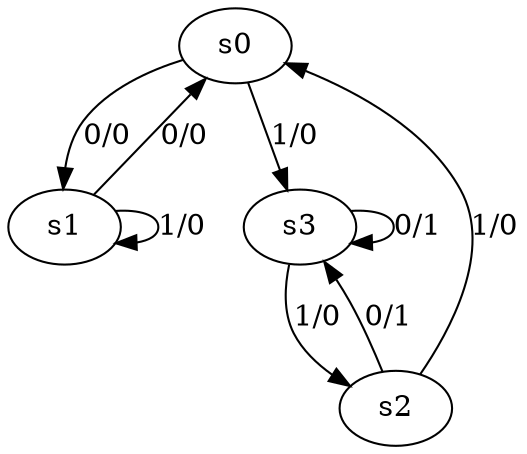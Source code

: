 digraph G {
s0
s1
s2
s3
s0 -> s1 [label="0/0"]
s0 -> s3 [label="1/0"]
s1 -> s0 [label="0/0"]
s1 -> s1 [label="1/0"]
s2 -> s0 [label="1/0"]
s2 -> s3 [label="0/1"]
s3 -> s2 [label="1/0"]
s3 -> s3 [label="0/1"]
}